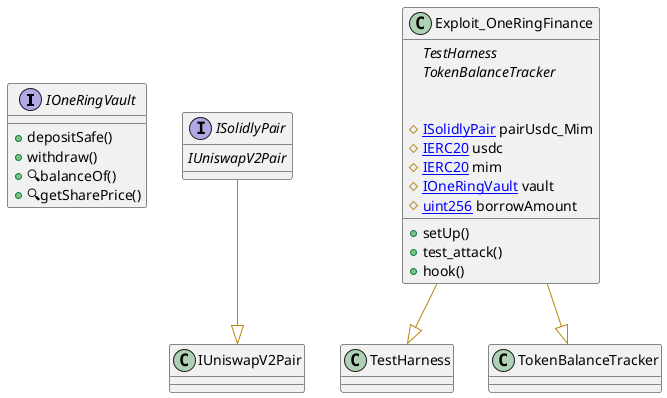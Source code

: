 @startuml

interface IOneRingVault {
    ' -- inheritance --

    ' -- usingFor --

    ' -- vars --

    ' -- methods --
	+depositSafe()
	+withdraw()
	+🔍balanceOf()
	+🔍getSharePrice()

}


interface ISolidlyPair {
    ' -- inheritance --
	{abstract}IUniswapV2Pair

    ' -- usingFor --

    ' -- vars --

    ' -- methods --

}


class Exploit_OneRingFinance {
    ' -- inheritance --
	{abstract}TestHarness
	{abstract}TokenBalanceTracker

    ' -- usingFor --

    ' -- vars --
	#[[ISolidlyPair]] pairUsdc_Mim
	#[[IERC20]] usdc
	#[[IERC20]] mim
	#[[IOneRingVault]] vault
	#[[uint256]] borrowAmount

    ' -- methods --
	+setUp()
	+test_attack()
	+hook()

}
' -- inheritance / usingFor --
ISolidlyPair --[#DarkGoldenRod]|> IUniswapV2Pair
Exploit_OneRingFinance --[#DarkGoldenRod]|> TestHarness
Exploit_OneRingFinance --[#DarkGoldenRod]|> TokenBalanceTracker

@enduml
